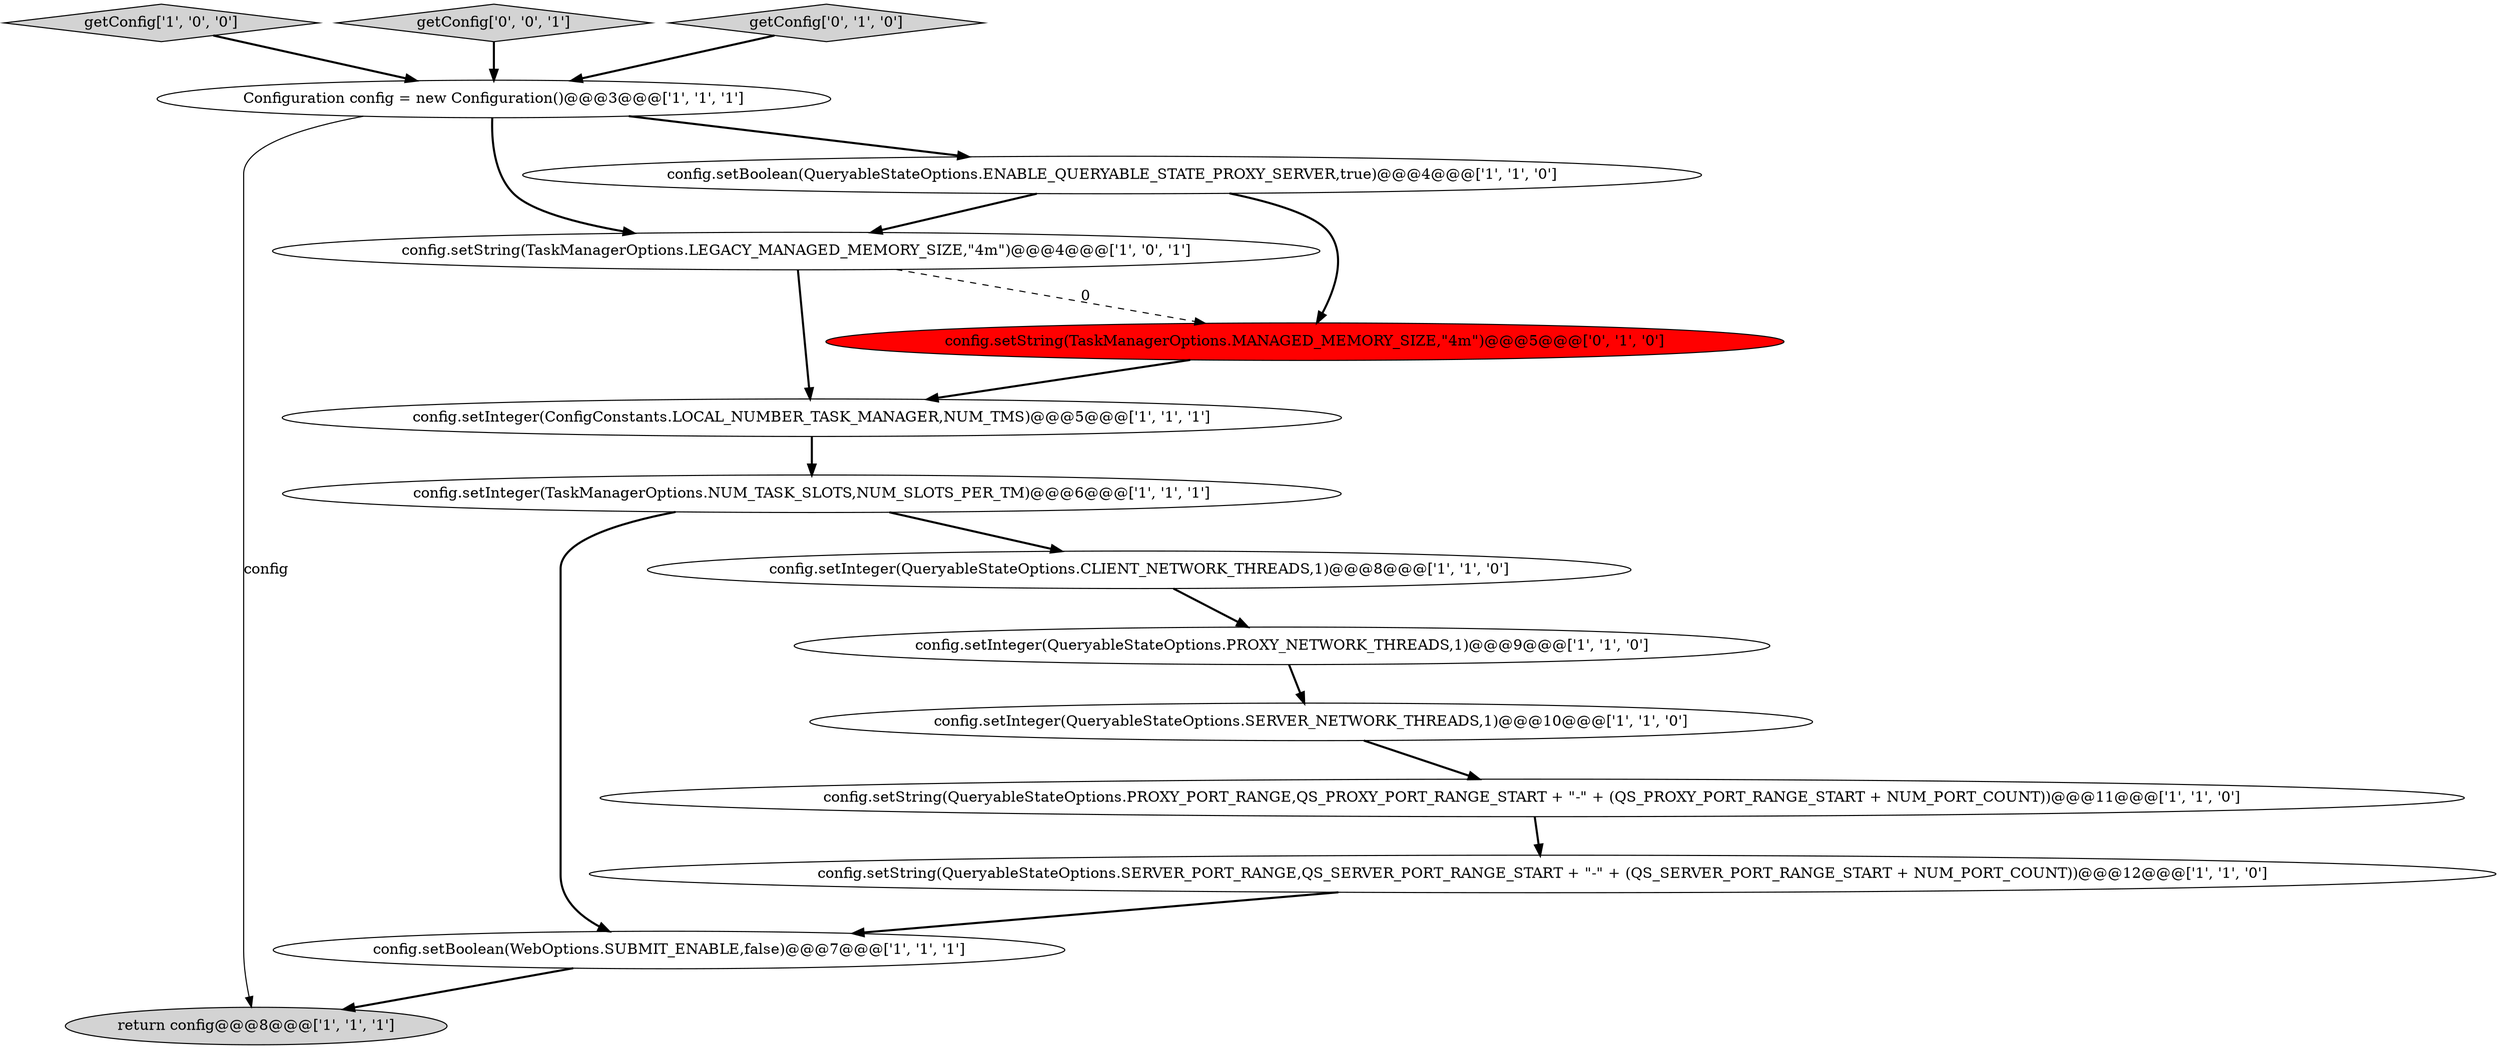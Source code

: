 digraph {
9 [style = filled, label = "config.setBoolean(WebOptions.SUBMIT_ENABLE,false)@@@7@@@['1', '1', '1']", fillcolor = white, shape = ellipse image = "AAA0AAABBB1BBB"];
12 [style = filled, label = "config.setInteger(ConfigConstants.LOCAL_NUMBER_TASK_MANAGER,NUM_TMS)@@@5@@@['1', '1', '1']", fillcolor = white, shape = ellipse image = "AAA0AAABBB1BBB"];
1 [style = filled, label = "getConfig['1', '0', '0']", fillcolor = lightgray, shape = diamond image = "AAA0AAABBB1BBB"];
4 [style = filled, label = "config.setString(QueryableStateOptions.PROXY_PORT_RANGE,QS_PROXY_PORT_RANGE_START + \"-\" + (QS_PROXY_PORT_RANGE_START + NUM_PORT_COUNT))@@@11@@@['1', '1', '0']", fillcolor = white, shape = ellipse image = "AAA0AAABBB1BBB"];
5 [style = filled, label = "config.setInteger(QueryableStateOptions.PROXY_NETWORK_THREADS,1)@@@9@@@['1', '1', '0']", fillcolor = white, shape = ellipse image = "AAA0AAABBB1BBB"];
6 [style = filled, label = "return config@@@8@@@['1', '1', '1']", fillcolor = lightgray, shape = ellipse image = "AAA0AAABBB1BBB"];
15 [style = filled, label = "getConfig['0', '0', '1']", fillcolor = lightgray, shape = diamond image = "AAA0AAABBB3BBB"];
10 [style = filled, label = "Configuration config = new Configuration()@@@3@@@['1', '1', '1']", fillcolor = white, shape = ellipse image = "AAA0AAABBB1BBB"];
14 [style = filled, label = "config.setString(TaskManagerOptions.MANAGED_MEMORY_SIZE,\"4m\")@@@5@@@['0', '1', '0']", fillcolor = red, shape = ellipse image = "AAA1AAABBB2BBB"];
3 [style = filled, label = "config.setString(TaskManagerOptions.LEGACY_MANAGED_MEMORY_SIZE,\"4m\")@@@4@@@['1', '0', '1']", fillcolor = white, shape = ellipse image = "AAA0AAABBB1BBB"];
13 [style = filled, label = "getConfig['0', '1', '0']", fillcolor = lightgray, shape = diamond image = "AAA0AAABBB2BBB"];
2 [style = filled, label = "config.setInteger(QueryableStateOptions.CLIENT_NETWORK_THREADS,1)@@@8@@@['1', '1', '0']", fillcolor = white, shape = ellipse image = "AAA0AAABBB1BBB"];
11 [style = filled, label = "config.setInteger(QueryableStateOptions.SERVER_NETWORK_THREADS,1)@@@10@@@['1', '1', '0']", fillcolor = white, shape = ellipse image = "AAA0AAABBB1BBB"];
8 [style = filled, label = "config.setString(QueryableStateOptions.SERVER_PORT_RANGE,QS_SERVER_PORT_RANGE_START + \"-\" + (QS_SERVER_PORT_RANGE_START + NUM_PORT_COUNT))@@@12@@@['1', '1', '0']", fillcolor = white, shape = ellipse image = "AAA0AAABBB1BBB"];
7 [style = filled, label = "config.setBoolean(QueryableStateOptions.ENABLE_QUERYABLE_STATE_PROXY_SERVER,true)@@@4@@@['1', '1', '0']", fillcolor = white, shape = ellipse image = "AAA0AAABBB1BBB"];
0 [style = filled, label = "config.setInteger(TaskManagerOptions.NUM_TASK_SLOTS,NUM_SLOTS_PER_TM)@@@6@@@['1', '1', '1']", fillcolor = white, shape = ellipse image = "AAA0AAABBB1BBB"];
13->10 [style = bold, label=""];
4->8 [style = bold, label=""];
11->4 [style = bold, label=""];
10->3 [style = bold, label=""];
5->11 [style = bold, label=""];
2->5 [style = bold, label=""];
14->12 [style = bold, label=""];
0->9 [style = bold, label=""];
15->10 [style = bold, label=""];
10->6 [style = solid, label="config"];
3->12 [style = bold, label=""];
3->14 [style = dashed, label="0"];
1->10 [style = bold, label=""];
12->0 [style = bold, label=""];
10->7 [style = bold, label=""];
7->3 [style = bold, label=""];
9->6 [style = bold, label=""];
0->2 [style = bold, label=""];
8->9 [style = bold, label=""];
7->14 [style = bold, label=""];
}
